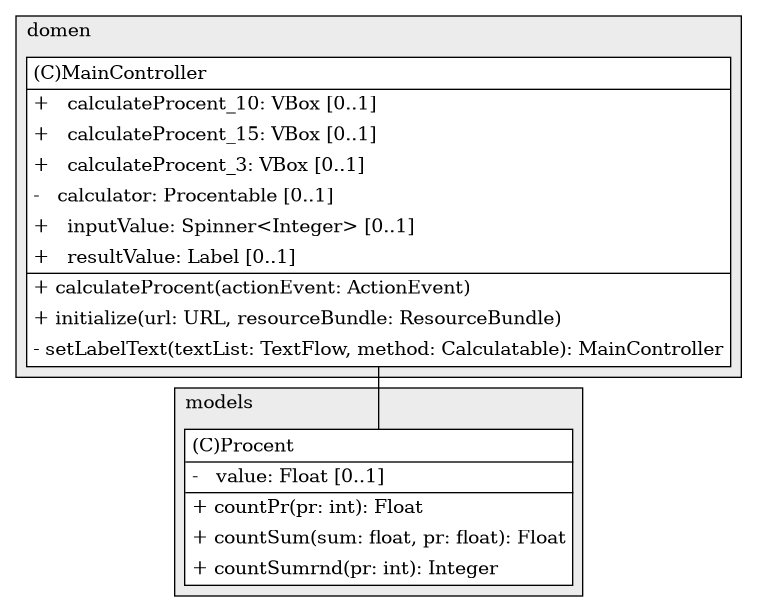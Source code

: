@startuml

/' diagram meta data start
config=StructureConfiguration;
{
  "projectClassification": {
    "searchMode": "OpenProject", // OpenProject, AllProjects
    "includedProjects": "",
    "pathEndKeywords": "*.impl",
    "isClientPath": "",
    "isClientName": "",
    "isTestPath": "",
    "isTestName": "",
    "isMappingPath": "",
    "isMappingName": "",
    "isDataAccessPath": "",
    "isDataAccessName": "",
    "isDataStructurePath": "",
    "isDataStructureName": "",
    "isInterfaceStructuresPath": "",
    "isInterfaceStructuresName": "",
    "isEntryPointPath": "",
    "isEntryPointName": "",
    "treatFinalFieldsAsMandatory": false
  },
  "graphRestriction": {
    "classPackageExcludeFilter": "",
    "classPackageIncludeFilter": "",
    "classNameExcludeFilter": "",
    "classNameIncludeFilter": "",
    "methodNameExcludeFilter": "",
    "methodNameIncludeFilter": "",
    "removeByInheritance": "", // inheritance/annotation based filtering is done in a second step
    "removeByAnnotation": "",
    "removeByClassPackage": "", // cleanup the graph after inheritance/annotation based filtering is done
    "removeByClassName": "",
    "cutMappings": false,
    "cutEnum": true,
    "cutTests": true,
    "cutClient": true,
    "cutDataAccess": false,
    "cutInterfaceStructures": false,
    "cutDataStructures": false,
    "cutGetterAndSetter": true,
    "cutConstructors": true
  },
  "graphTraversal": {
    "forwardDepth": 6,
    "backwardDepth": 6,
    "classPackageExcludeFilter": "",
    "classPackageIncludeFilter": "",
    "classNameExcludeFilter": "",
    "classNameIncludeFilter": "",
    "methodNameExcludeFilter": "",
    "methodNameIncludeFilter": "",
    "hideMappings": false,
    "hideDataStructures": false,
    "hidePrivateMethods": true,
    "hideInterfaceCalls": true, // indirection: implementation -> interface (is hidden) -> implementation
    "onlyShowApplicationEntryPoints": false, // root node is included
    "useMethodCallsForStructureDiagram": "ForwardOnly" // ForwardOnly, BothDirections, No
  },
  "details": {
    "aggregation": "GroupByClass", // ByClass, GroupByClass, None
    "showClassGenericTypes": true,
    "showMethods": true,
    "showMethodParameterNames": true,
    "showMethodParameterTypes": true,
    "showMethodReturnType": true,
    "showPackageLevels": 2,
    "showDetailedClassStructure": true
  },
  "rootClass": "application.domen.MainController",
  "extensionCallbackMethod": "" // qualified.class.name#methodName - signature: public static String method(String)
}
diagram meta data end '/



digraph g {
    rankdir="TB"
    splines=polyline
    

'nodes 
subgraph cluster_1068799382 { 
   	label=models
	labeljust=l
	fillcolor="#ececec"
	style=filled
   
   Procent12873928[
	label=<<TABLE BORDER="1" CELLBORDER="0" CELLPADDING="4" CELLSPACING="0">
<TR><TD ALIGN="LEFT" >(C)Procent</TD></TR>
<HR/>
<TR><TD ALIGN="LEFT" >-   value: Float [0..1]</TD></TR>
<HR/>
<TR><TD ALIGN="LEFT" >+ countPr(pr: int): Float</TD></TR>
<TR><TD ALIGN="LEFT" >+ countSum(sum: float, pr: float): Float</TD></TR>
<TR><TD ALIGN="LEFT" >+ countSumrnd(pr: int): Integer</TD></TR>
</TABLE>>
	style=filled
	margin=0
	shape=plaintext
	fillcolor="#FFFFFF"
];
} 

subgraph cluster_95766891 { 
   	label=domen
	labeljust=l
	fillcolor="#ececec"
	style=filled
   
   MainController1393361075[
	label=<<TABLE BORDER="1" CELLBORDER="0" CELLPADDING="4" CELLSPACING="0">
<TR><TD ALIGN="LEFT" >(C)MainController</TD></TR>
<HR/>
<TR><TD ALIGN="LEFT" >+   calculateProcent_10: VBox [0..1]</TD></TR>
<TR><TD ALIGN="LEFT" >+   calculateProcent_15: VBox [0..1]</TD></TR>
<TR><TD ALIGN="LEFT" >+   calculateProcent_3: VBox [0..1]</TD></TR>
<TR><TD ALIGN="LEFT" >-   calculator: Procentable [0..1]</TD></TR>
<TR><TD ALIGN="LEFT" >+   inputValue: Spinner&lt;Integer&gt; [0..1]</TD></TR>
<TR><TD ALIGN="LEFT" >+   resultValue: Label [0..1]</TD></TR>
<HR/>
<TR><TD ALIGN="LEFT" >+ calculateProcent(actionEvent: ActionEvent)</TD></TR>
<TR><TD ALIGN="LEFT" >+ initialize(url: URL, resourceBundle: ResourceBundle)</TD></TR>
<TR><TD ALIGN="LEFT" >- setLabelText(textList: TextFlow, method: Calculatable): MainController</TD></TR>
</TABLE>>
	style=filled
	margin=0
	shape=plaintext
	fillcolor="#FFFFFF"
];
} 

'edges    
MainController1393361075 -> Procent12873928[arrowhead=none];
    
}
@enduml
